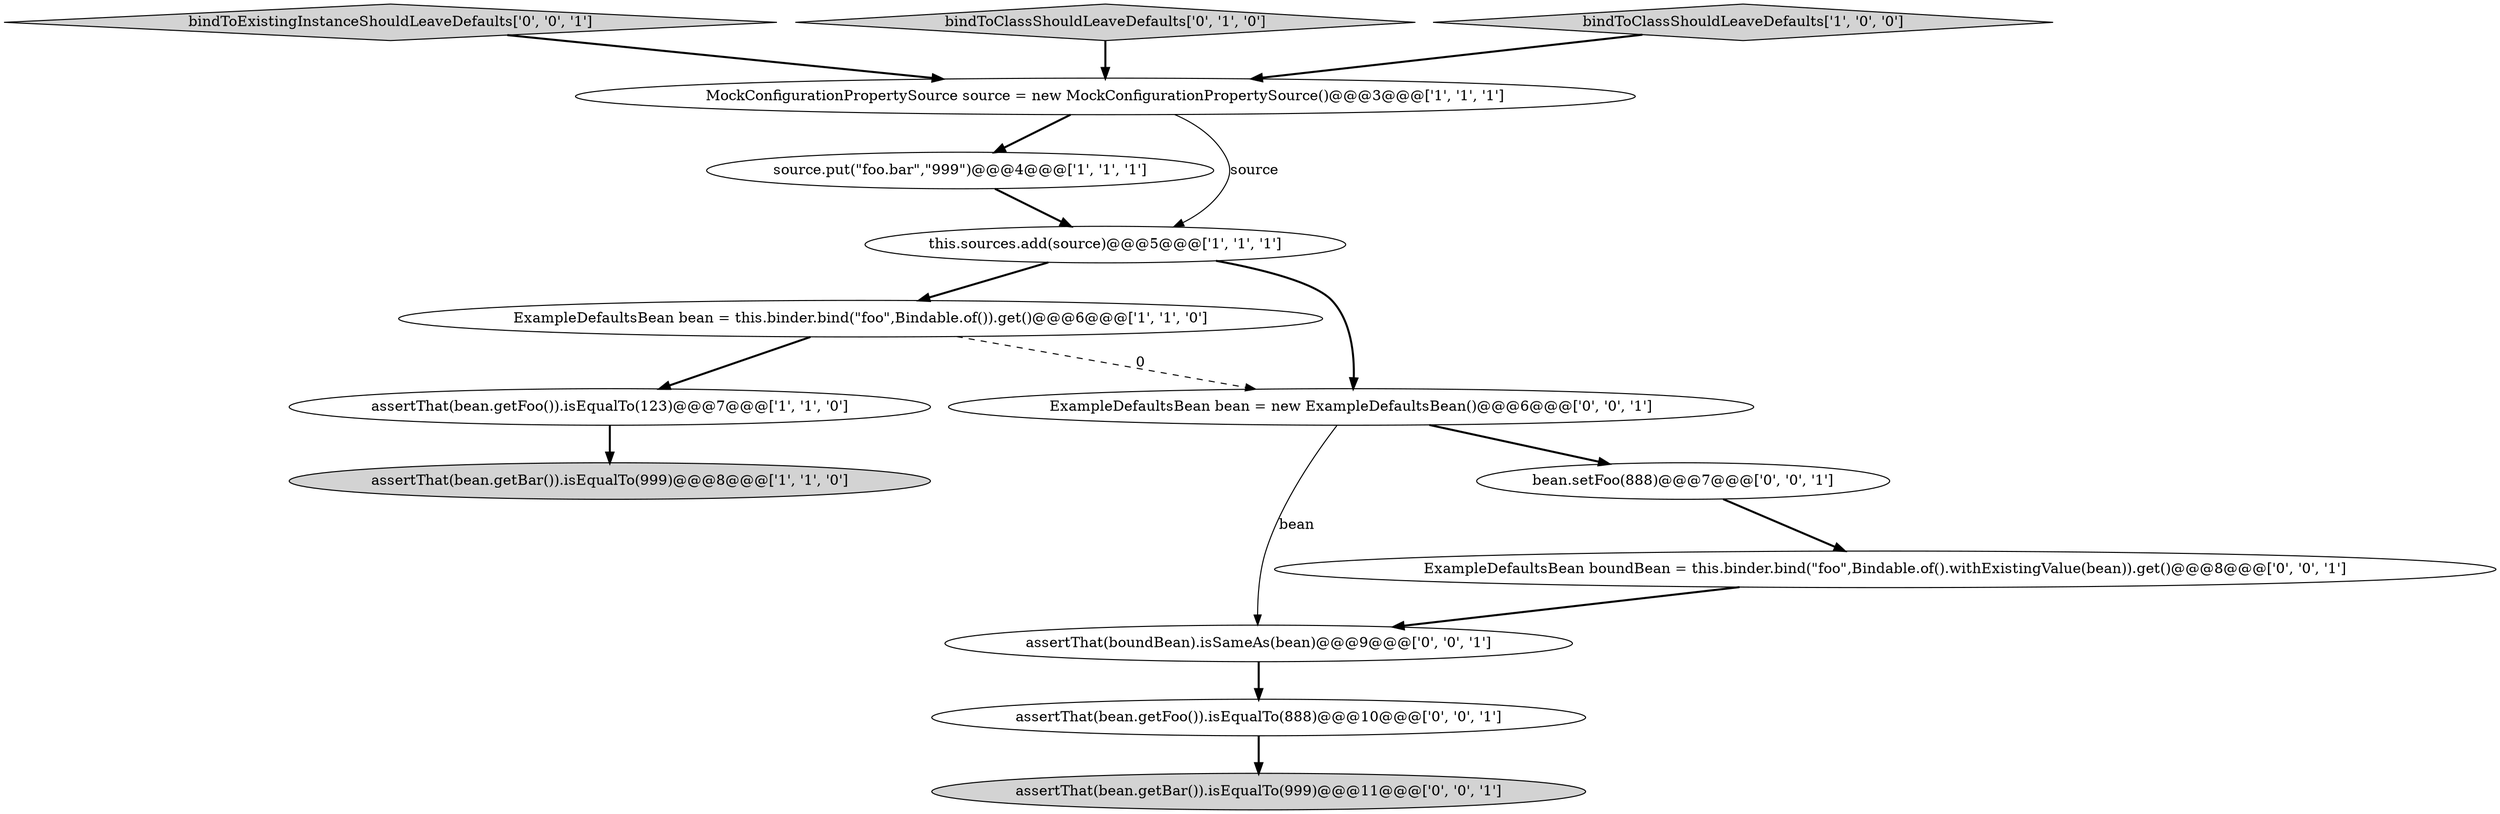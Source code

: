 digraph {
3 [style = filled, label = "source.put(\"foo.bar\",\"999\")@@@4@@@['1', '1', '1']", fillcolor = white, shape = ellipse image = "AAA0AAABBB1BBB"];
6 [style = filled, label = "MockConfigurationPropertySource source = new MockConfigurationPropertySource()@@@3@@@['1', '1', '1']", fillcolor = white, shape = ellipse image = "AAA0AAABBB1BBB"];
9 [style = filled, label = "bindToExistingInstanceShouldLeaveDefaults['0', '0', '1']", fillcolor = lightgray, shape = diamond image = "AAA0AAABBB3BBB"];
4 [style = filled, label = "ExampleDefaultsBean bean = this.binder.bind(\"foo\",Bindable.of()).get()@@@6@@@['1', '1', '0']", fillcolor = white, shape = ellipse image = "AAA0AAABBB1BBB"];
7 [style = filled, label = "bindToClassShouldLeaveDefaults['0', '1', '0']", fillcolor = lightgray, shape = diamond image = "AAA0AAABBB2BBB"];
8 [style = filled, label = "bean.setFoo(888)@@@7@@@['0', '0', '1']", fillcolor = white, shape = ellipse image = "AAA0AAABBB3BBB"];
10 [style = filled, label = "assertThat(boundBean).isSameAs(bean)@@@9@@@['0', '0', '1']", fillcolor = white, shape = ellipse image = "AAA0AAABBB3BBB"];
13 [style = filled, label = "ExampleDefaultsBean bean = new ExampleDefaultsBean()@@@6@@@['0', '0', '1']", fillcolor = white, shape = ellipse image = "AAA0AAABBB3BBB"];
0 [style = filled, label = "this.sources.add(source)@@@5@@@['1', '1', '1']", fillcolor = white, shape = ellipse image = "AAA0AAABBB1BBB"];
1 [style = filled, label = "assertThat(bean.getFoo()).isEqualTo(123)@@@7@@@['1', '1', '0']", fillcolor = white, shape = ellipse image = "AAA0AAABBB1BBB"];
11 [style = filled, label = "assertThat(bean.getBar()).isEqualTo(999)@@@11@@@['0', '0', '1']", fillcolor = lightgray, shape = ellipse image = "AAA0AAABBB3BBB"];
2 [style = filled, label = "assertThat(bean.getBar()).isEqualTo(999)@@@8@@@['1', '1', '0']", fillcolor = lightgray, shape = ellipse image = "AAA0AAABBB1BBB"];
14 [style = filled, label = "ExampleDefaultsBean boundBean = this.binder.bind(\"foo\",Bindable.of().withExistingValue(bean)).get()@@@8@@@['0', '0', '1']", fillcolor = white, shape = ellipse image = "AAA0AAABBB3BBB"];
5 [style = filled, label = "bindToClassShouldLeaveDefaults['1', '0', '0']", fillcolor = lightgray, shape = diamond image = "AAA0AAABBB1BBB"];
12 [style = filled, label = "assertThat(bean.getFoo()).isEqualTo(888)@@@10@@@['0', '0', '1']", fillcolor = white, shape = ellipse image = "AAA0AAABBB3BBB"];
6->3 [style = bold, label=""];
8->14 [style = bold, label=""];
14->10 [style = bold, label=""];
1->2 [style = bold, label=""];
4->1 [style = bold, label=""];
5->6 [style = bold, label=""];
0->13 [style = bold, label=""];
13->8 [style = bold, label=""];
6->0 [style = solid, label="source"];
4->13 [style = dashed, label="0"];
0->4 [style = bold, label=""];
10->12 [style = bold, label=""];
13->10 [style = solid, label="bean"];
3->0 [style = bold, label=""];
7->6 [style = bold, label=""];
9->6 [style = bold, label=""];
12->11 [style = bold, label=""];
}
